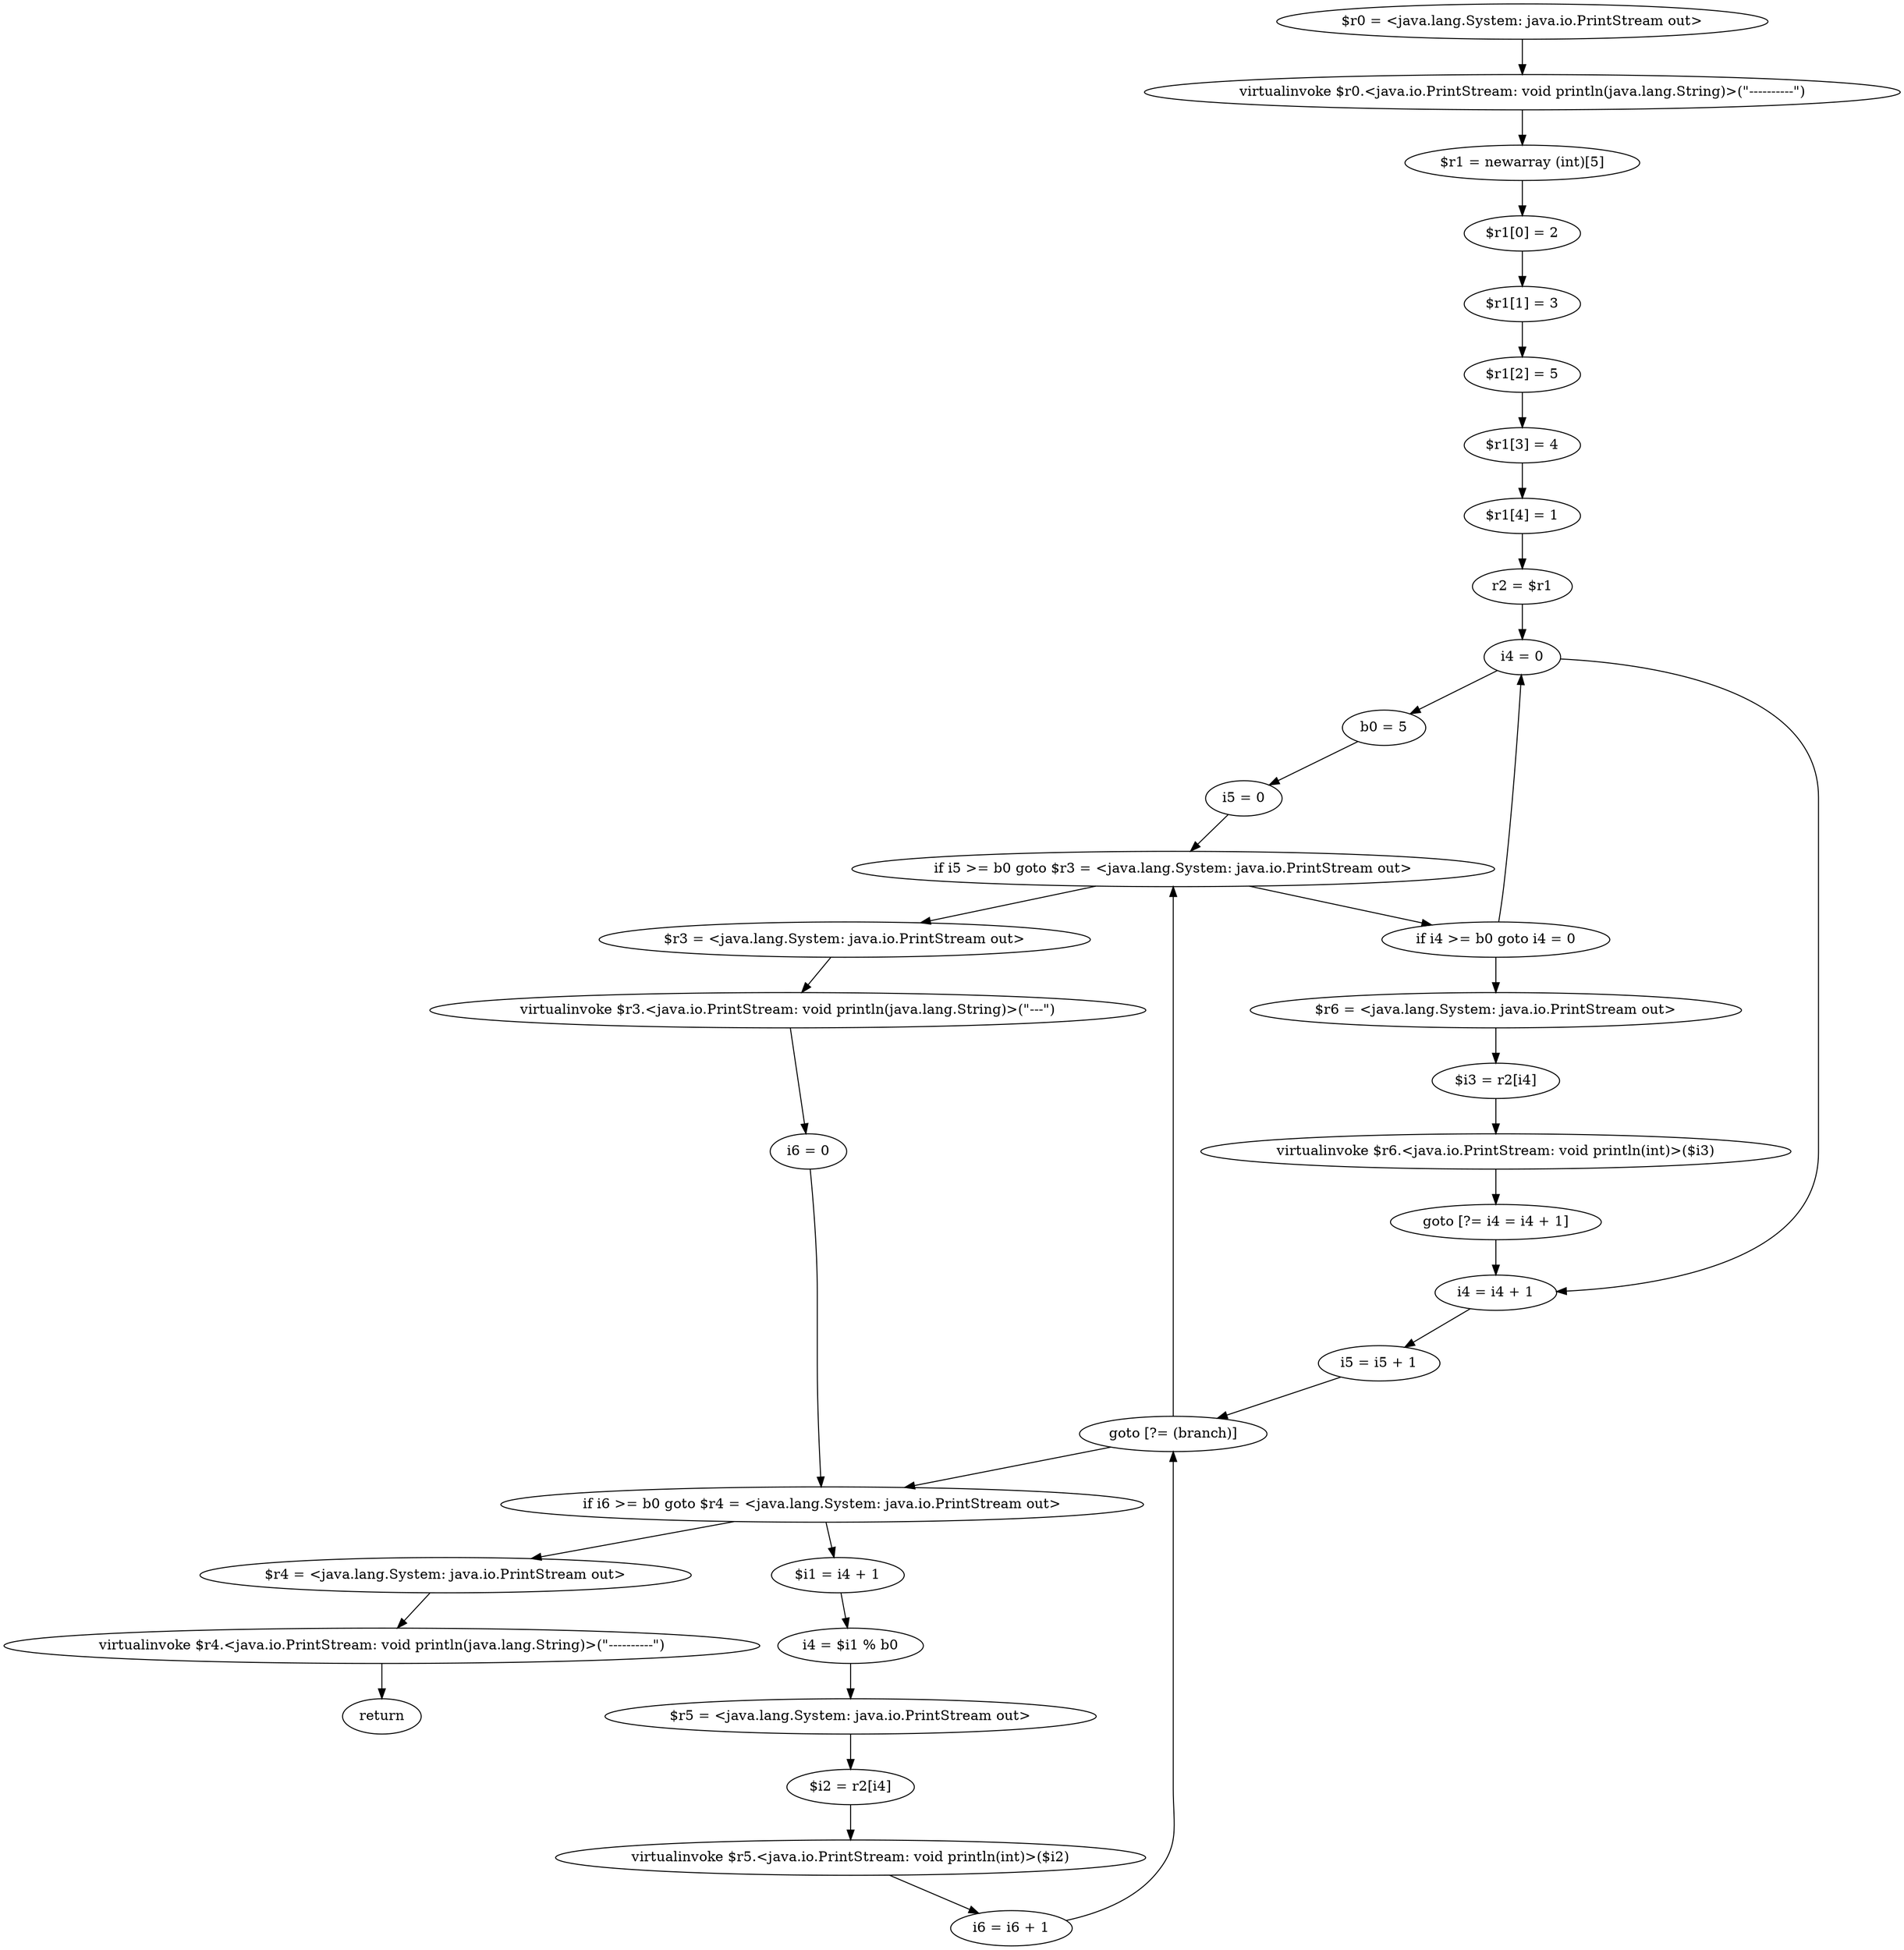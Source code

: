 digraph "unitGraph" {
    "$r0 = <java.lang.System: java.io.PrintStream out>"
    "virtualinvoke $r0.<java.io.PrintStream: void println(java.lang.String)>(\"----------\")"
    "$r1 = newarray (int)[5]"
    "$r1[0] = 2"
    "$r1[1] = 3"
    "$r1[2] = 5"
    "$r1[3] = 4"
    "$r1[4] = 1"
    "r2 = $r1"
    "i4 = 0"
    "b0 = 5"
    "i5 = 0"
    "if i5 >= b0 goto $r3 = <java.lang.System: java.io.PrintStream out>"
    "if i4 >= b0 goto i4 = 0"
    "$r6 = <java.lang.System: java.io.PrintStream out>"
    "$i3 = r2[i4]"
    "virtualinvoke $r6.<java.io.PrintStream: void println(int)>($i3)"
    "goto [?= i4 = i4 + 1]"
    "i4 = i4 + 1"
    "i5 = i5 + 1"
    "goto [?= (branch)]"
    "$r3 = <java.lang.System: java.io.PrintStream out>"
    "virtualinvoke $r3.<java.io.PrintStream: void println(java.lang.String)>(\"---\")"
    "i6 = 0"
    "if i6 >= b0 goto $r4 = <java.lang.System: java.io.PrintStream out>"
    "$i1 = i4 + 1"
    "i4 = $i1 % b0"
    "$r5 = <java.lang.System: java.io.PrintStream out>"
    "$i2 = r2[i4]"
    "virtualinvoke $r5.<java.io.PrintStream: void println(int)>($i2)"
    "i6 = i6 + 1"
    "$r4 = <java.lang.System: java.io.PrintStream out>"
    "virtualinvoke $r4.<java.io.PrintStream: void println(java.lang.String)>(\"----------\")"
    "return"
    "$r0 = <java.lang.System: java.io.PrintStream out>"->"virtualinvoke $r0.<java.io.PrintStream: void println(java.lang.String)>(\"----------\")";
    "virtualinvoke $r0.<java.io.PrintStream: void println(java.lang.String)>(\"----------\")"->"$r1 = newarray (int)[5]";
    "$r1 = newarray (int)[5]"->"$r1[0] = 2";
    "$r1[0] = 2"->"$r1[1] = 3";
    "$r1[1] = 3"->"$r1[2] = 5";
    "$r1[2] = 5"->"$r1[3] = 4";
    "$r1[3] = 4"->"$r1[4] = 1";
    "$r1[4] = 1"->"r2 = $r1";
    "r2 = $r1"->"i4 = 0";
    "i4 = 0"->"b0 = 5";
    "b0 = 5"->"i5 = 0";
    "i5 = 0"->"if i5 >= b0 goto $r3 = <java.lang.System: java.io.PrintStream out>";
    "if i5 >= b0 goto $r3 = <java.lang.System: java.io.PrintStream out>"->"if i4 >= b0 goto i4 = 0";
    "if i5 >= b0 goto $r3 = <java.lang.System: java.io.PrintStream out>"->"$r3 = <java.lang.System: java.io.PrintStream out>";
    "if i4 >= b0 goto i4 = 0"->"$r6 = <java.lang.System: java.io.PrintStream out>";
    "if i4 >= b0 goto i4 = 0"->"i4 = 0";
    "$r6 = <java.lang.System: java.io.PrintStream out>"->"$i3 = r2[i4]";
    "$i3 = r2[i4]"->"virtualinvoke $r6.<java.io.PrintStream: void println(int)>($i3)";
    "virtualinvoke $r6.<java.io.PrintStream: void println(int)>($i3)"->"goto [?= i4 = i4 + 1]";
    "goto [?= i4 = i4 + 1]"->"i4 = i4 + 1";
    "i4 = 0"->"i4 = i4 + 1";
    "i4 = i4 + 1"->"i5 = i5 + 1";
    "i5 = i5 + 1"->"goto [?= (branch)]";
    "goto [?= (branch)]"->"if i5 >= b0 goto $r3 = <java.lang.System: java.io.PrintStream out>";
    "$r3 = <java.lang.System: java.io.PrintStream out>"->"virtualinvoke $r3.<java.io.PrintStream: void println(java.lang.String)>(\"---\")";
    "virtualinvoke $r3.<java.io.PrintStream: void println(java.lang.String)>(\"---\")"->"i6 = 0";
    "i6 = 0"->"if i6 >= b0 goto $r4 = <java.lang.System: java.io.PrintStream out>";
    "if i6 >= b0 goto $r4 = <java.lang.System: java.io.PrintStream out>"->"$i1 = i4 + 1";
    "if i6 >= b0 goto $r4 = <java.lang.System: java.io.PrintStream out>"->"$r4 = <java.lang.System: java.io.PrintStream out>";
    "$i1 = i4 + 1"->"i4 = $i1 % b0";
    "i4 = $i1 % b0"->"$r5 = <java.lang.System: java.io.PrintStream out>";
    "$r5 = <java.lang.System: java.io.PrintStream out>"->"$i2 = r2[i4]";
    "$i2 = r2[i4]"->"virtualinvoke $r5.<java.io.PrintStream: void println(int)>($i2)";
    "virtualinvoke $r5.<java.io.PrintStream: void println(int)>($i2)"->"i6 = i6 + 1";
    "i6 = i6 + 1"->"goto [?= (branch)]";
    "goto [?= (branch)]"->"if i6 >= b0 goto $r4 = <java.lang.System: java.io.PrintStream out>";
    "$r4 = <java.lang.System: java.io.PrintStream out>"->"virtualinvoke $r4.<java.io.PrintStream: void println(java.lang.String)>(\"----------\")";
    "virtualinvoke $r4.<java.io.PrintStream: void println(java.lang.String)>(\"----------\")"->"return";
}
